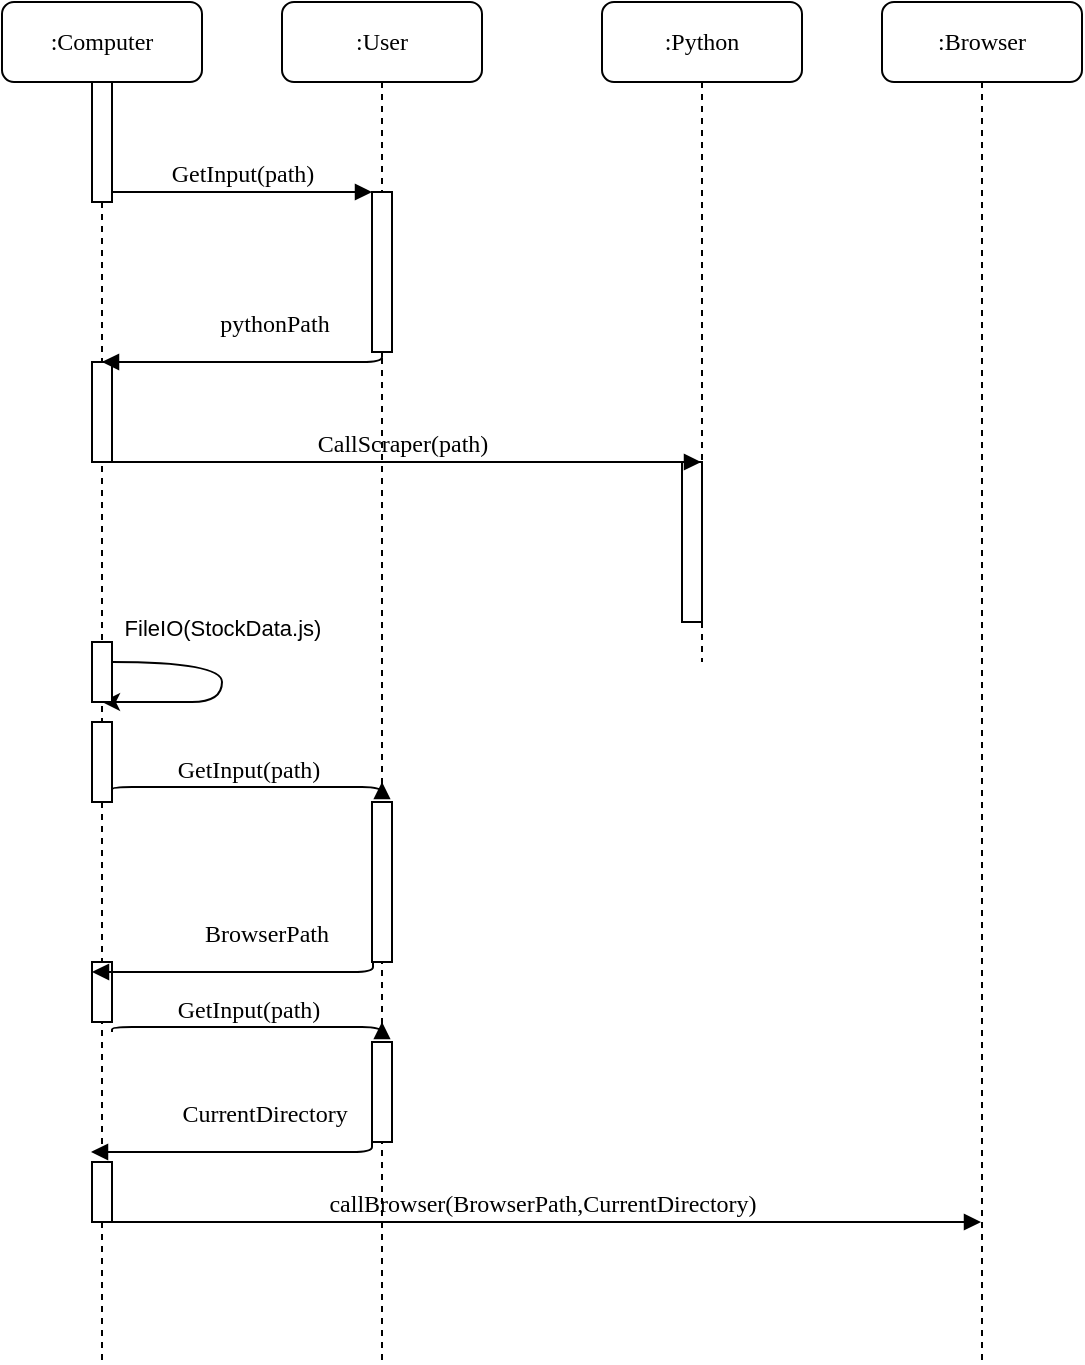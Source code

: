 <mxfile version="15.7.4" type="device"><diagram name="Page-1" id="13e1069c-82ec-6db2-03f1-153e76fe0fe0"><mxGraphModel dx="1038" dy="578" grid="1" gridSize="10" guides="1" tooltips="1" connect="1" arrows="1" fold="1" page="1" pageScale="1" pageWidth="1100" pageHeight="850" background="none" math="0" shadow="0"><root><mxCell id="0"/><mxCell id="1" parent="0"/><mxCell id="7baba1c4bc27f4b0-2" value=":User" style="shape=umlLifeline;perimeter=lifelinePerimeter;whiteSpace=wrap;html=1;container=1;collapsible=0;recursiveResize=0;outlineConnect=0;rounded=1;shadow=0;comic=0;labelBackgroundColor=none;strokeWidth=1;fontFamily=Verdana;fontSize=12;align=center;" parent="1" vertex="1"><mxGeometry x="240" y="80" width="100" height="680" as="geometry"/></mxCell><mxCell id="7baba1c4bc27f4b0-10" value="" style="html=1;points=[];perimeter=orthogonalPerimeter;rounded=0;shadow=0;comic=0;labelBackgroundColor=none;strokeWidth=1;fontFamily=Verdana;fontSize=12;align=center;" parent="7baba1c4bc27f4b0-2" vertex="1"><mxGeometry x="45" y="95" width="10" height="80" as="geometry"/></mxCell><mxCell id="wQbgP3A69eoBgEpQctqM-8" value="" style="html=1;points=[];perimeter=orthogonalPerimeter;rounded=0;shadow=0;comic=0;labelBackgroundColor=none;strokeWidth=1;fontFamily=Verdana;fontSize=12;align=center;" vertex="1" parent="7baba1c4bc27f4b0-2"><mxGeometry x="45" y="400" width="10" height="80" as="geometry"/></mxCell><mxCell id="wQbgP3A69eoBgEpQctqM-13" value="" style="html=1;points=[];perimeter=orthogonalPerimeter;rounded=0;shadow=0;comic=0;labelBackgroundColor=none;strokeWidth=1;fontFamily=Verdana;fontSize=12;align=center;" vertex="1" parent="7baba1c4bc27f4b0-2"><mxGeometry x="45" y="520" width="10" height="50" as="geometry"/></mxCell><mxCell id="wQbgP3A69eoBgEpQctqM-14" value="CurrentDirectory" style="html=1;verticalAlign=bottom;endArrow=block;labelBackgroundColor=none;fontFamily=Verdana;fontSize=12;edgeStyle=elbowEdgeStyle;elbow=vertical;" edge="1" parent="7baba1c4bc27f4b0-2"><mxGeometry x="-0.188" y="-10" relative="1" as="geometry"><mxPoint x="45" y="570" as="sourcePoint"/><mxPoint x="-95.5" y="575" as="targetPoint"/><Array as="points"><mxPoint x="-15" y="575"/></Array><mxPoint as="offset"/></mxGeometry></mxCell><mxCell id="wQbgP3A69eoBgEpQctqM-15" value="callBrowser(BrowserPath,CurrentDirectory)" style="html=1;verticalAlign=bottom;endArrow=block;labelBackgroundColor=none;fontFamily=Verdana;fontSize=12;edgeStyle=elbowEdgeStyle;elbow=vertical;" edge="1" parent="7baba1c4bc27f4b0-2" target="7baba1c4bc27f4b0-4"><mxGeometry relative="1" as="geometry"><mxPoint x="-90" y="610" as="sourcePoint"/><mxPoint x="209.5" y="610" as="targetPoint"/></mxGeometry></mxCell><mxCell id="7baba1c4bc27f4b0-3" value=":Python" style="shape=umlLifeline;perimeter=lifelinePerimeter;whiteSpace=wrap;html=1;container=1;collapsible=0;recursiveResize=0;outlineConnect=0;rounded=1;shadow=0;comic=0;labelBackgroundColor=none;strokeWidth=1;fontFamily=Verdana;fontSize=12;align=center;" parent="1" vertex="1"><mxGeometry x="400" y="80" width="100" height="330" as="geometry"/></mxCell><mxCell id="wQbgP3A69eoBgEpQctqM-3" value="" style="html=1;points=[];perimeter=orthogonalPerimeter;rounded=0;shadow=0;comic=0;labelBackgroundColor=none;strokeWidth=1;fontFamily=Verdana;fontSize=12;align=center;" vertex="1" parent="7baba1c4bc27f4b0-3"><mxGeometry x="40" y="230" width="10" height="80" as="geometry"/></mxCell><mxCell id="7baba1c4bc27f4b0-4" value=":Browser" style="shape=umlLifeline;perimeter=lifelinePerimeter;whiteSpace=wrap;html=1;container=1;collapsible=0;recursiveResize=0;outlineConnect=0;rounded=1;shadow=0;comic=0;labelBackgroundColor=none;strokeWidth=1;fontFamily=Verdana;fontSize=12;align=center;" parent="1" vertex="1"><mxGeometry x="540" y="80" width="100" height="680" as="geometry"/></mxCell><mxCell id="7baba1c4bc27f4b0-8" value=":Computer" style="shape=umlLifeline;perimeter=lifelinePerimeter;whiteSpace=wrap;html=1;container=1;collapsible=0;recursiveResize=0;outlineConnect=0;rounded=1;shadow=0;comic=0;labelBackgroundColor=none;strokeWidth=1;fontFamily=Verdana;fontSize=12;align=center;" parent="1" vertex="1"><mxGeometry x="100" y="80" width="100" height="680" as="geometry"/></mxCell><mxCell id="7baba1c4bc27f4b0-9" value="" style="html=1;points=[];perimeter=orthogonalPerimeter;rounded=0;shadow=0;comic=0;labelBackgroundColor=none;strokeWidth=1;fontFamily=Verdana;fontSize=12;align=center;" parent="7baba1c4bc27f4b0-8" vertex="1"><mxGeometry x="45" y="40" width="10" height="60" as="geometry"/></mxCell><mxCell id="wQbgP3A69eoBgEpQctqM-2" value="" style="html=1;points=[];perimeter=orthogonalPerimeter;rounded=0;shadow=0;comic=0;labelBackgroundColor=none;strokeWidth=1;fontFamily=Verdana;fontSize=12;align=center;" vertex="1" parent="7baba1c4bc27f4b0-8"><mxGeometry x="45" y="180" width="10" height="50" as="geometry"/></mxCell><mxCell id="wQbgP3A69eoBgEpQctqM-11" value="" style="html=1;points=[];perimeter=orthogonalPerimeter;rounded=0;shadow=0;comic=0;labelBackgroundColor=none;strokeWidth=1;fontFamily=Verdana;fontSize=12;align=center;" vertex="1" parent="7baba1c4bc27f4b0-8"><mxGeometry x="45" y="360" width="10" height="40" as="geometry"/></mxCell><mxCell id="wQbgP3A69eoBgEpQctqM-12" value="" style="html=1;points=[];perimeter=orthogonalPerimeter;rounded=0;shadow=0;comic=0;labelBackgroundColor=none;strokeWidth=1;fontFamily=Verdana;fontSize=12;align=center;" vertex="1" parent="7baba1c4bc27f4b0-8"><mxGeometry x="45" y="480" width="10" height="30" as="geometry"/></mxCell><mxCell id="wQbgP3A69eoBgEpQctqM-16" value="" style="html=1;points=[];perimeter=orthogonalPerimeter;rounded=0;shadow=0;comic=0;labelBackgroundColor=none;strokeWidth=1;fontFamily=Verdana;fontSize=12;align=center;" vertex="1" parent="7baba1c4bc27f4b0-8"><mxGeometry x="45" y="580" width="10" height="30" as="geometry"/></mxCell><mxCell id="7baba1c4bc27f4b0-11" value="GetInput(path)" style="html=1;verticalAlign=bottom;endArrow=block;entryX=0;entryY=0;labelBackgroundColor=none;fontFamily=Verdana;fontSize=12;edgeStyle=elbowEdgeStyle;elbow=vertical;" parent="1" source="7baba1c4bc27f4b0-9" target="7baba1c4bc27f4b0-10" edge="1"><mxGeometry relative="1" as="geometry"><mxPoint x="220" y="190" as="sourcePoint"/></mxGeometry></mxCell><mxCell id="7baba1c4bc27f4b0-14" value="pythonPath" style="html=1;verticalAlign=bottom;endArrow=block;labelBackgroundColor=none;fontFamily=Verdana;fontSize=12;edgeStyle=elbowEdgeStyle;elbow=vertical;" parent="1" source="7baba1c4bc27f4b0-10" target="7baba1c4bc27f4b0-8" edge="1"><mxGeometry x="-0.188" y="-10" relative="1" as="geometry"><mxPoint x="370" y="200" as="sourcePoint"/><Array as="points"><mxPoint x="230" y="260"/></Array><mxPoint as="offset"/></mxGeometry></mxCell><mxCell id="wQbgP3A69eoBgEpQctqM-1" value="CallScraper(path)" style="html=1;verticalAlign=bottom;endArrow=block;labelBackgroundColor=none;fontFamily=Verdana;fontSize=12;edgeStyle=elbowEdgeStyle;elbow=vertical;" edge="1" parent="1" target="7baba1c4bc27f4b0-3"><mxGeometry relative="1" as="geometry"><mxPoint x="150" y="310" as="sourcePoint"/><mxPoint x="280" y="310.0" as="targetPoint"/></mxGeometry></mxCell><mxCell id="wQbgP3A69eoBgEpQctqM-4" value="FileIO(StockData.js)" style="curved=1;endArrow=classic;html=1;rounded=0;startArrow=none;" edge="1" parent="1" source="wQbgP3A69eoBgEpQctqM-5" target="7baba1c4bc27f4b0-8"><mxGeometry x="-0.142" y="-20" width="50" height="50" relative="1" as="geometry"><mxPoint x="210" y="360" as="sourcePoint"/><mxPoint x="260" y="310" as="targetPoint"/><Array as="points"><mxPoint x="210" y="410"/><mxPoint x="210" y="430"/><mxPoint x="180" y="430"/></Array><mxPoint x="20" y="-20" as="offset"/></mxGeometry></mxCell><mxCell id="wQbgP3A69eoBgEpQctqM-5" value="" style="html=1;points=[];perimeter=orthogonalPerimeter;rounded=0;shadow=0;comic=0;labelBackgroundColor=none;strokeWidth=1;fontFamily=Verdana;fontSize=12;align=center;" vertex="1" parent="1"><mxGeometry x="145" y="400" width="10" height="30" as="geometry"/></mxCell><mxCell id="wQbgP3A69eoBgEpQctqM-6" value="" style="curved=1;endArrow=none;html=1;rounded=0;" edge="1" parent="1" source="7baba1c4bc27f4b0-8" target="wQbgP3A69eoBgEpQctqM-5"><mxGeometry x="-0.142" y="-20" width="50" height="50" relative="1" as="geometry"><mxPoint x="149.5" y="410" as="sourcePoint"/><mxPoint x="149.5" y="430" as="targetPoint"/><Array as="points"/><mxPoint x="20" y="-20" as="offset"/></mxGeometry></mxCell><mxCell id="wQbgP3A69eoBgEpQctqM-7" value="GetInput(path)" style="html=1;verticalAlign=bottom;endArrow=block;entryX=0;entryY=0;labelBackgroundColor=none;fontFamily=Verdana;fontSize=12;edgeStyle=elbowEdgeStyle;elbow=vertical;" edge="1" parent="1"><mxGeometry relative="1" as="geometry"><mxPoint x="155" y="475" as="sourcePoint"/><mxPoint x="290" y="470.0" as="targetPoint"/></mxGeometry></mxCell><mxCell id="wQbgP3A69eoBgEpQctqM-9" value="BrowserPath" style="html=1;verticalAlign=bottom;endArrow=block;labelBackgroundColor=none;fontFamily=Verdana;fontSize=12;edgeStyle=elbowEdgeStyle;elbow=vertical;" edge="1" parent="1"><mxGeometry x="-0.188" y="-10" relative="1" as="geometry"><mxPoint x="285.5" y="560" as="sourcePoint"/><mxPoint x="145" y="565" as="targetPoint"/><Array as="points"><mxPoint x="225.5" y="565"/></Array><mxPoint as="offset"/></mxGeometry></mxCell><mxCell id="wQbgP3A69eoBgEpQctqM-10" value="GetInput(path)" style="html=1;verticalAlign=bottom;endArrow=block;entryX=0;entryY=0;labelBackgroundColor=none;fontFamily=Verdana;fontSize=12;edgeStyle=elbowEdgeStyle;elbow=vertical;" edge="1" parent="1"><mxGeometry relative="1" as="geometry"><mxPoint x="155" y="595" as="sourcePoint"/><mxPoint x="290" y="590" as="targetPoint"/></mxGeometry></mxCell></root></mxGraphModel></diagram></mxfile>